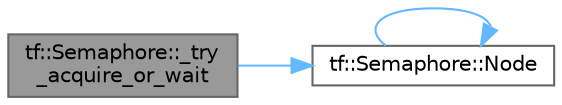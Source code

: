 digraph "tf::Semaphore::_try_acquire_or_wait"
{
 // LATEX_PDF_SIZE
  bgcolor="transparent";
  edge [fontname=Helvetica,fontsize=10,labelfontname=Helvetica,labelfontsize=10];
  node [fontname=Helvetica,fontsize=10,shape=box,height=0.2,width=0.4];
  rankdir="LR";
  Node1 [id="Node000001",label="tf::Semaphore::_try\l_acquire_or_wait",height=0.2,width=0.4,color="gray40", fillcolor="grey60", style="filled", fontcolor="black",tooltip=" "];
  Node1 -> Node2 [id="edge1_Node000001_Node000002",color="steelblue1",style="solid",tooltip=" "];
  Node2 [id="Node000002",label="tf::Semaphore::Node",height=0.2,width=0.4,color="grey40", fillcolor="white", style="filled",URL="$classtf_1_1_semaphore.html#a6db9d28bd448a131448276ee03de1e6d",tooltip=" "];
  Node2 -> Node2 [id="edge2_Node000002_Node000002",color="steelblue1",style="solid",tooltip=" "];
}
